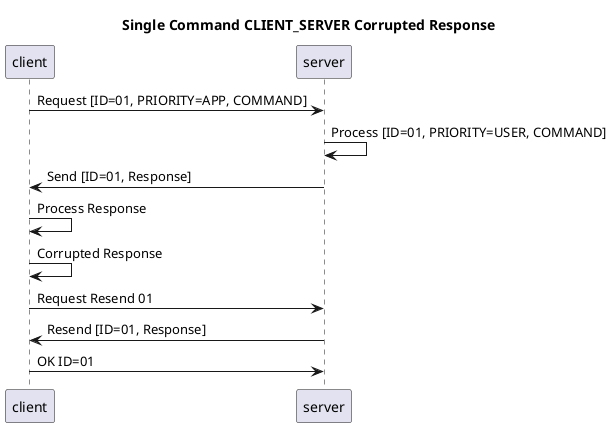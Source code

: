 @startuml "Single Commands"

title "Single Command CLIENT_SERVER Corrupted Response"
!pragma teoz true

participant client
participant server

client -> server: Request [ID=01, PRIORITY=APP, COMMAND]

server -> server: Process [ID=01, PRIORITY=USER, COMMAND]
server -> client: Send [ID=01, Response]
client -> client: Process Response
client -> client: Corrupted Response
client -> server: Request Resend 01

server -> client: Resend [ID=01, Response]
client -> server: OK ID=01

@enduml